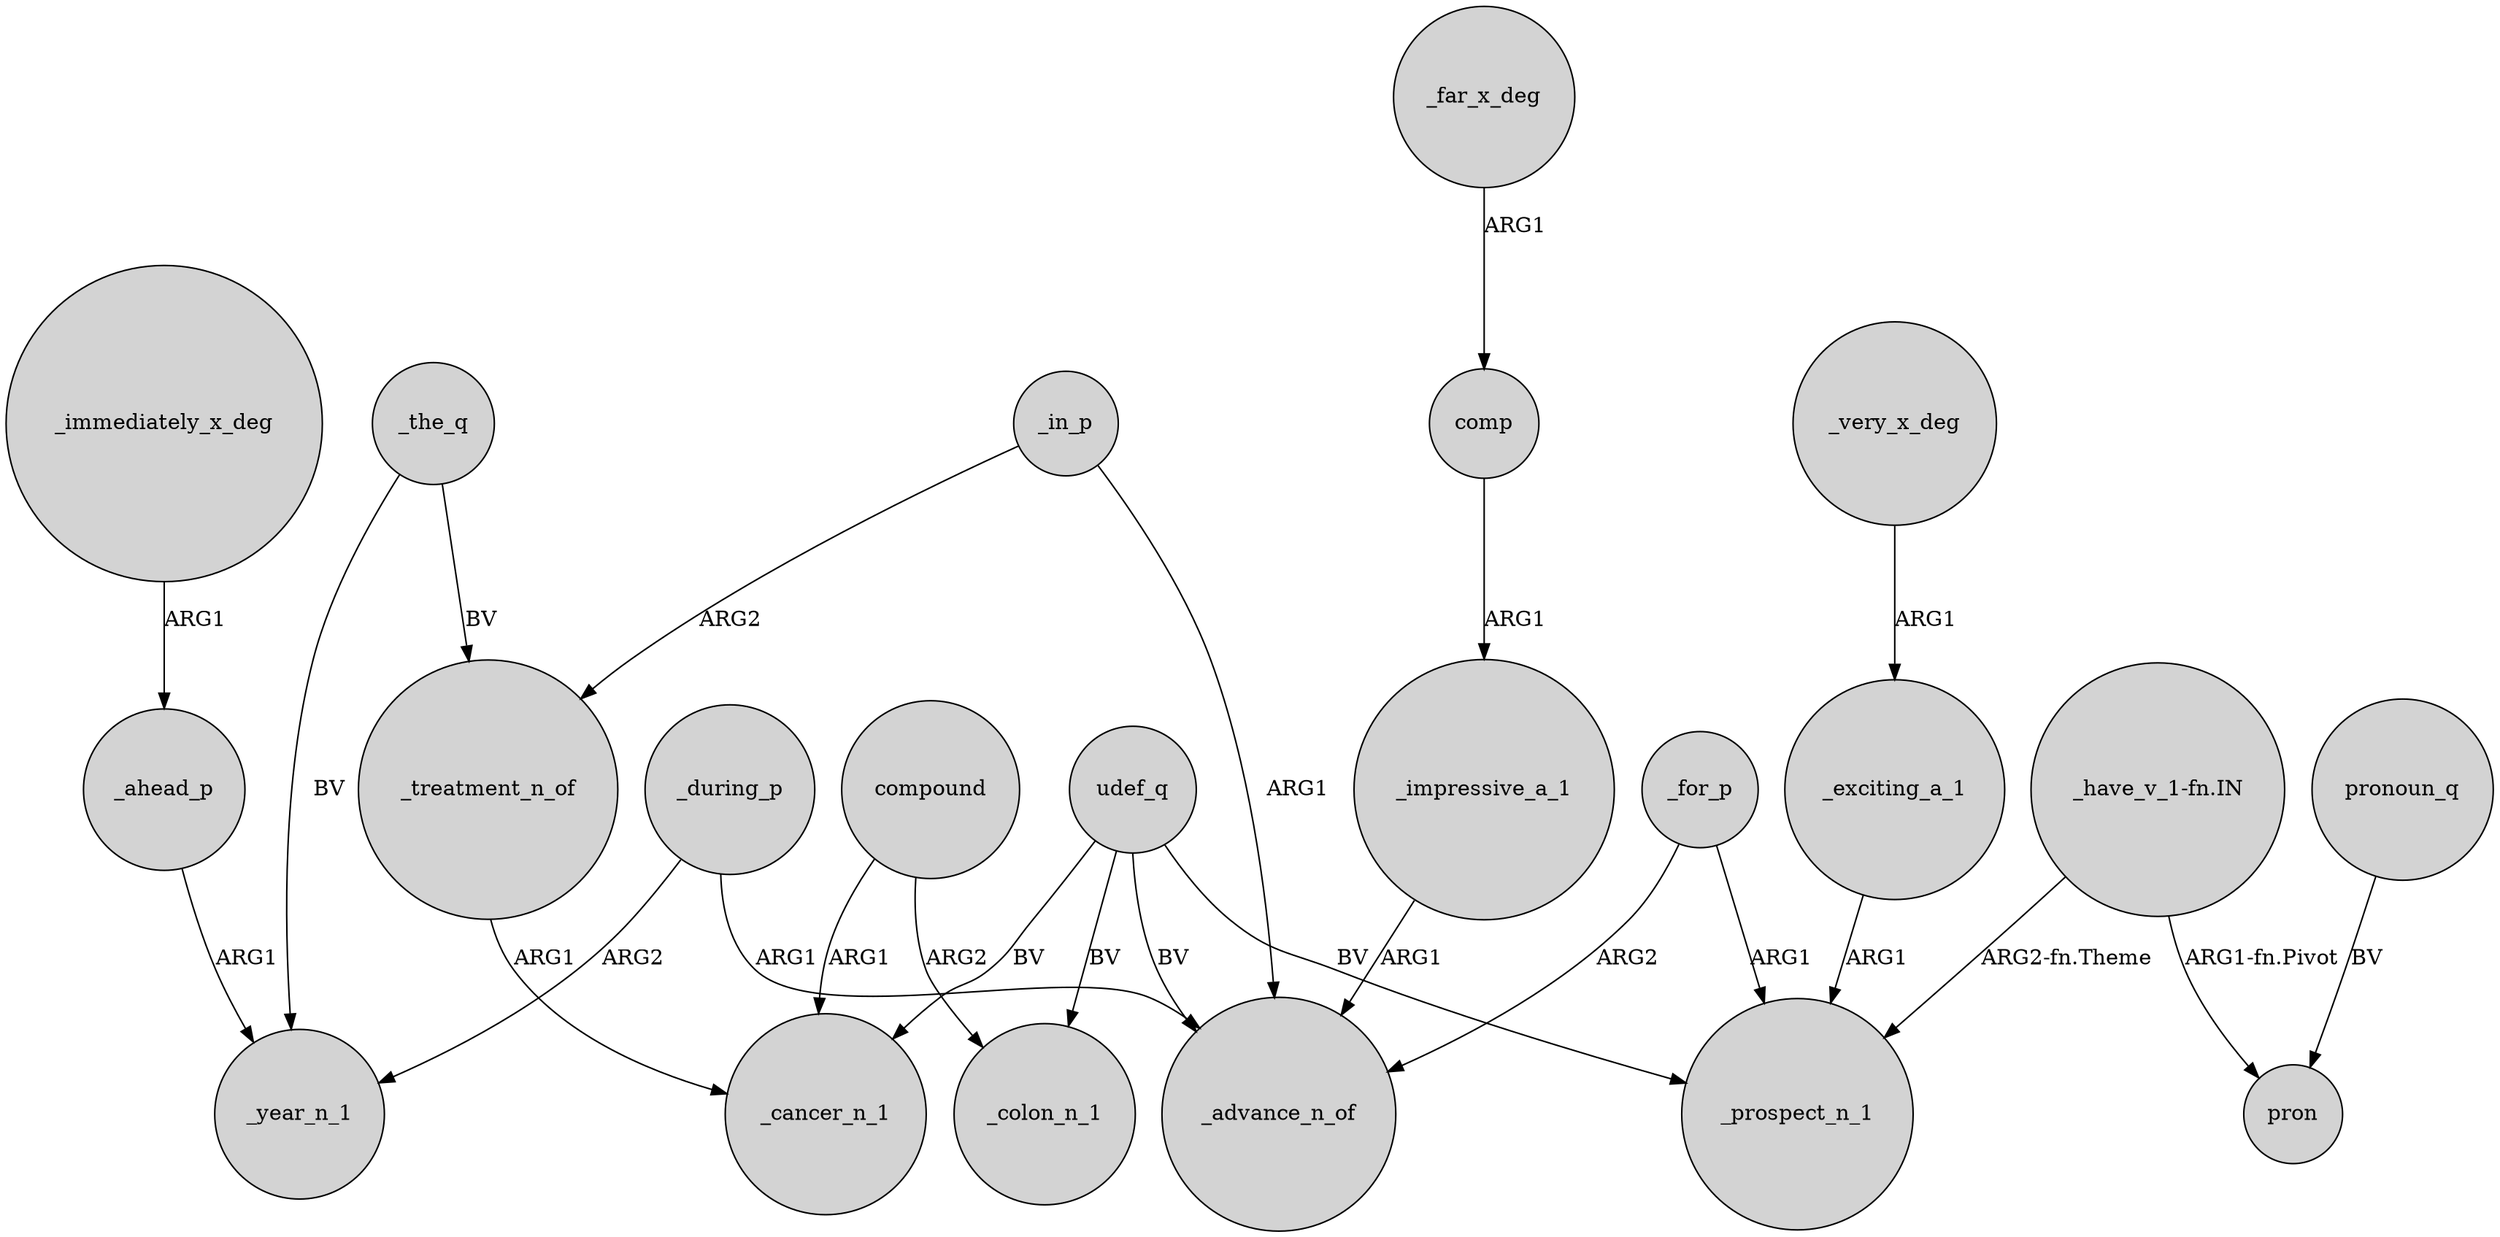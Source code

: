 digraph {
	node [shape=circle style=filled]
	_in_p -> _advance_n_of [label=ARG1]
	_in_p -> _treatment_n_of [label=ARG2]
	udef_q -> _cancer_n_1 [label=BV]
	udef_q -> _advance_n_of [label=BV]
	"_have_v_1-fn.IN" -> _prospect_n_1 [label="ARG2-fn.Theme"]
	_ahead_p -> _year_n_1 [label=ARG1]
	_very_x_deg -> _exciting_a_1 [label=ARG1]
	"_have_v_1-fn.IN" -> pron [label="ARG1-fn.Pivot"]
	_treatment_n_of -> _cancer_n_1 [label=ARG1]
	compound -> _cancer_n_1 [label=ARG1]
	comp -> _impressive_a_1 [label=ARG1]
	_the_q -> _treatment_n_of [label=BV]
	_immediately_x_deg -> _ahead_p [label=ARG1]
	pronoun_q -> pron [label=BV]
	_during_p -> _year_n_1 [label=ARG2]
	_for_p -> _prospect_n_1 [label=ARG1]
	_exciting_a_1 -> _prospect_n_1 [label=ARG1]
	_impressive_a_1 -> _advance_n_of [label=ARG1]
	_the_q -> _year_n_1 [label=BV]
	compound -> _colon_n_1 [label=ARG2]
	_far_x_deg -> comp [label=ARG1]
	udef_q -> _colon_n_1 [label=BV]
	_for_p -> _advance_n_of [label=ARG2]
	_during_p -> _advance_n_of [label=ARG1]
	udef_q -> _prospect_n_1 [label=BV]
}
